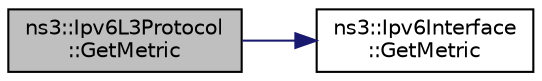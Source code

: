 digraph "ns3::Ipv6L3Protocol::GetMetric"
{
 // LATEX_PDF_SIZE
  edge [fontname="Helvetica",fontsize="10",labelfontname="Helvetica",labelfontsize="10"];
  node [fontname="Helvetica",fontsize="10",shape=record];
  rankdir="LR";
  Node1 [label="ns3::Ipv6L3Protocol\l::GetMetric",height=0.2,width=0.4,color="black", fillcolor="grey75", style="filled", fontcolor="black",tooltip="Get metric for an interface."];
  Node1 -> Node2 [color="midnightblue",fontsize="10",style="solid",fontname="Helvetica"];
  Node2 [label="ns3::Ipv6Interface\l::GetMetric",height=0.2,width=0.4,color="black", fillcolor="white", style="filled",URL="$classns3_1_1_ipv6_interface.html#aa9bc7d9399e335233ba1eb667e18b720",tooltip="Get the metric."];
}
